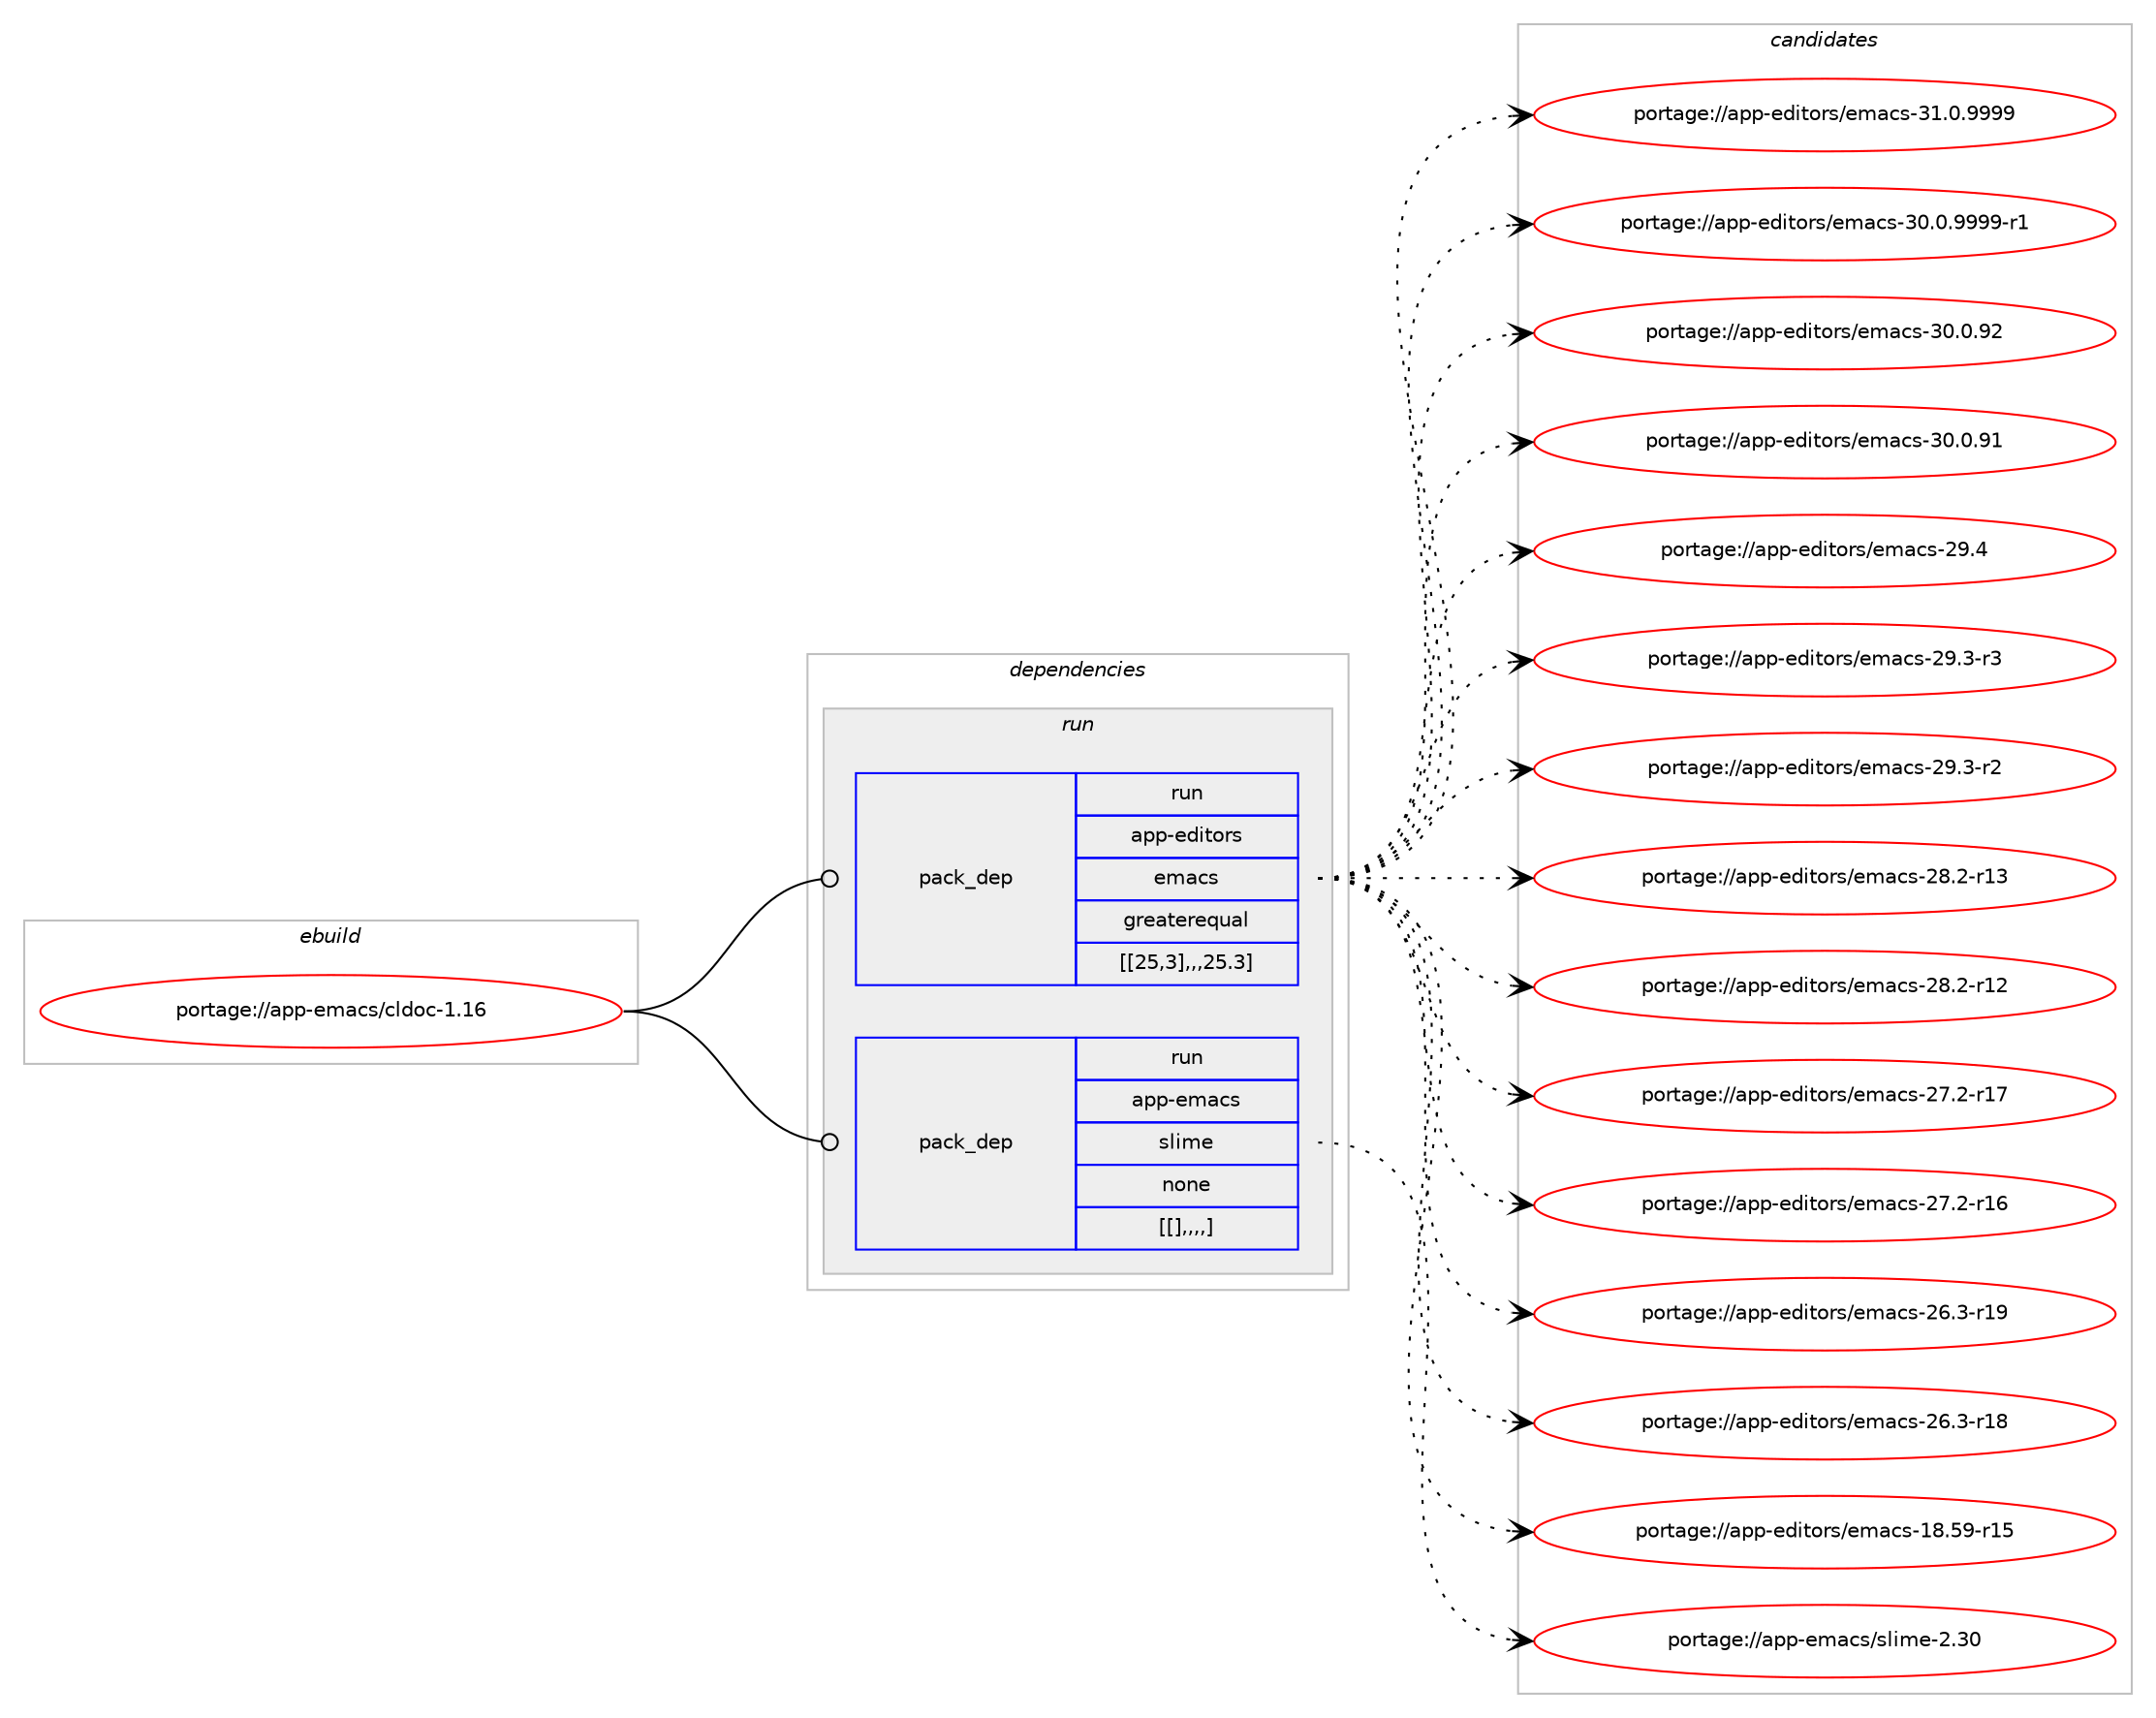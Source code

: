 digraph prolog {

# *************
# Graph options
# *************

newrank=true;
concentrate=true;
compound=true;
graph [rankdir=LR,fontname=Helvetica,fontsize=10,ranksep=1.5];#, ranksep=2.5, nodesep=0.2];
edge  [arrowhead=vee];
node  [fontname=Helvetica,fontsize=10];

# **********
# The ebuild
# **********

subgraph cluster_leftcol {
color=gray;
label=<<i>ebuild</i>>;
id [label="portage://app-emacs/cldoc-1.16", color=red, width=4, href="../app-emacs/cldoc-1.16.svg"];
}

# ****************
# The dependencies
# ****************

subgraph cluster_midcol {
color=gray;
label=<<i>dependencies</i>>;
subgraph cluster_compile {
fillcolor="#eeeeee";
style=filled;
label=<<i>compile</i>>;
}
subgraph cluster_compileandrun {
fillcolor="#eeeeee";
style=filled;
label=<<i>compile and run</i>>;
}
subgraph cluster_run {
fillcolor="#eeeeee";
style=filled;
label=<<i>run</i>>;
subgraph pack14903 {
dependency20749 [label=<<TABLE BORDER="0" CELLBORDER="1" CELLSPACING="0" CELLPADDING="4" WIDTH="220"><TR><TD ROWSPAN="6" CELLPADDING="30">pack_dep</TD></TR><TR><TD WIDTH="110">run</TD></TR><TR><TD>app-editors</TD></TR><TR><TD>emacs</TD></TR><TR><TD>greaterequal</TD></TR><TR><TD>[[25,3],,,25.3]</TD></TR></TABLE>>, shape=none, color=blue];
}
id:e -> dependency20749:w [weight=20,style="solid",arrowhead="odot"];
subgraph pack14992 {
dependency20822 [label=<<TABLE BORDER="0" CELLBORDER="1" CELLSPACING="0" CELLPADDING="4" WIDTH="220"><TR><TD ROWSPAN="6" CELLPADDING="30">pack_dep</TD></TR><TR><TD WIDTH="110">run</TD></TR><TR><TD>app-emacs</TD></TR><TR><TD>slime</TD></TR><TR><TD>none</TD></TR><TR><TD>[[],,,,]</TD></TR></TABLE>>, shape=none, color=blue];
}
id:e -> dependency20822:w [weight=20,style="solid",arrowhead="odot"];
}
}

# **************
# The candidates
# **************

subgraph cluster_choices {
rank=same;
color=gray;
label=<<i>candidates</i>>;

subgraph choice13301 {
color=black;
nodesep=1;
choice971121124510110010511611111411547101109979911545514946484657575757 [label="portage://app-editors/emacs-31.0.9999", color=red, width=4,href="../app-editors/emacs-31.0.9999.svg"];
choice9711211245101100105116111114115471011099799115455148464846575757574511449 [label="portage://app-editors/emacs-30.0.9999-r1", color=red, width=4,href="../app-editors/emacs-30.0.9999-r1.svg"];
choice97112112451011001051161111141154710110997991154551484648465750 [label="portage://app-editors/emacs-30.0.92", color=red, width=4,href="../app-editors/emacs-30.0.92.svg"];
choice97112112451011001051161111141154710110997991154551484648465749 [label="portage://app-editors/emacs-30.0.91", color=red, width=4,href="../app-editors/emacs-30.0.91.svg"];
choice97112112451011001051161111141154710110997991154550574652 [label="portage://app-editors/emacs-29.4", color=red, width=4,href="../app-editors/emacs-29.4.svg"];
choice971121124510110010511611111411547101109979911545505746514511451 [label="portage://app-editors/emacs-29.3-r3", color=red, width=4,href="../app-editors/emacs-29.3-r3.svg"];
choice971121124510110010511611111411547101109979911545505746514511450 [label="portage://app-editors/emacs-29.3-r2", color=red, width=4,href="../app-editors/emacs-29.3-r2.svg"];
choice97112112451011001051161111141154710110997991154550564650451144951 [label="portage://app-editors/emacs-28.2-r13", color=red, width=4,href="../app-editors/emacs-28.2-r13.svg"];
choice97112112451011001051161111141154710110997991154550564650451144950 [label="portage://app-editors/emacs-28.2-r12", color=red, width=4,href="../app-editors/emacs-28.2-r12.svg"];
choice97112112451011001051161111141154710110997991154550554650451144955 [label="portage://app-editors/emacs-27.2-r17", color=red, width=4,href="../app-editors/emacs-27.2-r17.svg"];
choice97112112451011001051161111141154710110997991154550554650451144954 [label="portage://app-editors/emacs-27.2-r16", color=red, width=4,href="../app-editors/emacs-27.2-r16.svg"];
choice97112112451011001051161111141154710110997991154550544651451144957 [label="portage://app-editors/emacs-26.3-r19", color=red, width=4,href="../app-editors/emacs-26.3-r19.svg"];
choice97112112451011001051161111141154710110997991154550544651451144956 [label="portage://app-editors/emacs-26.3-r18", color=red, width=4,href="../app-editors/emacs-26.3-r18.svg"];
choice9711211245101100105116111114115471011099799115454956465357451144953 [label="portage://app-editors/emacs-18.59-r15", color=red, width=4,href="../app-editors/emacs-18.59-r15.svg"];
dependency20749:e -> choice971121124510110010511611111411547101109979911545514946484657575757:w [style=dotted,weight="100"];
dependency20749:e -> choice9711211245101100105116111114115471011099799115455148464846575757574511449:w [style=dotted,weight="100"];
dependency20749:e -> choice97112112451011001051161111141154710110997991154551484648465750:w [style=dotted,weight="100"];
dependency20749:e -> choice97112112451011001051161111141154710110997991154551484648465749:w [style=dotted,weight="100"];
dependency20749:e -> choice97112112451011001051161111141154710110997991154550574652:w [style=dotted,weight="100"];
dependency20749:e -> choice971121124510110010511611111411547101109979911545505746514511451:w [style=dotted,weight="100"];
dependency20749:e -> choice971121124510110010511611111411547101109979911545505746514511450:w [style=dotted,weight="100"];
dependency20749:e -> choice97112112451011001051161111141154710110997991154550564650451144951:w [style=dotted,weight="100"];
dependency20749:e -> choice97112112451011001051161111141154710110997991154550564650451144950:w [style=dotted,weight="100"];
dependency20749:e -> choice97112112451011001051161111141154710110997991154550554650451144955:w [style=dotted,weight="100"];
dependency20749:e -> choice97112112451011001051161111141154710110997991154550554650451144954:w [style=dotted,weight="100"];
dependency20749:e -> choice97112112451011001051161111141154710110997991154550544651451144957:w [style=dotted,weight="100"];
dependency20749:e -> choice97112112451011001051161111141154710110997991154550544651451144956:w [style=dotted,weight="100"];
dependency20749:e -> choice9711211245101100105116111114115471011099799115454956465357451144953:w [style=dotted,weight="100"];
}
subgraph choice13345 {
color=black;
nodesep=1;
choice97112112451011099799115471151081051091014550465148 [label="portage://app-emacs/slime-2.30", color=red, width=4,href="../app-emacs/slime-2.30.svg"];
dependency20822:e -> choice97112112451011099799115471151081051091014550465148:w [style=dotted,weight="100"];
}
}

}
